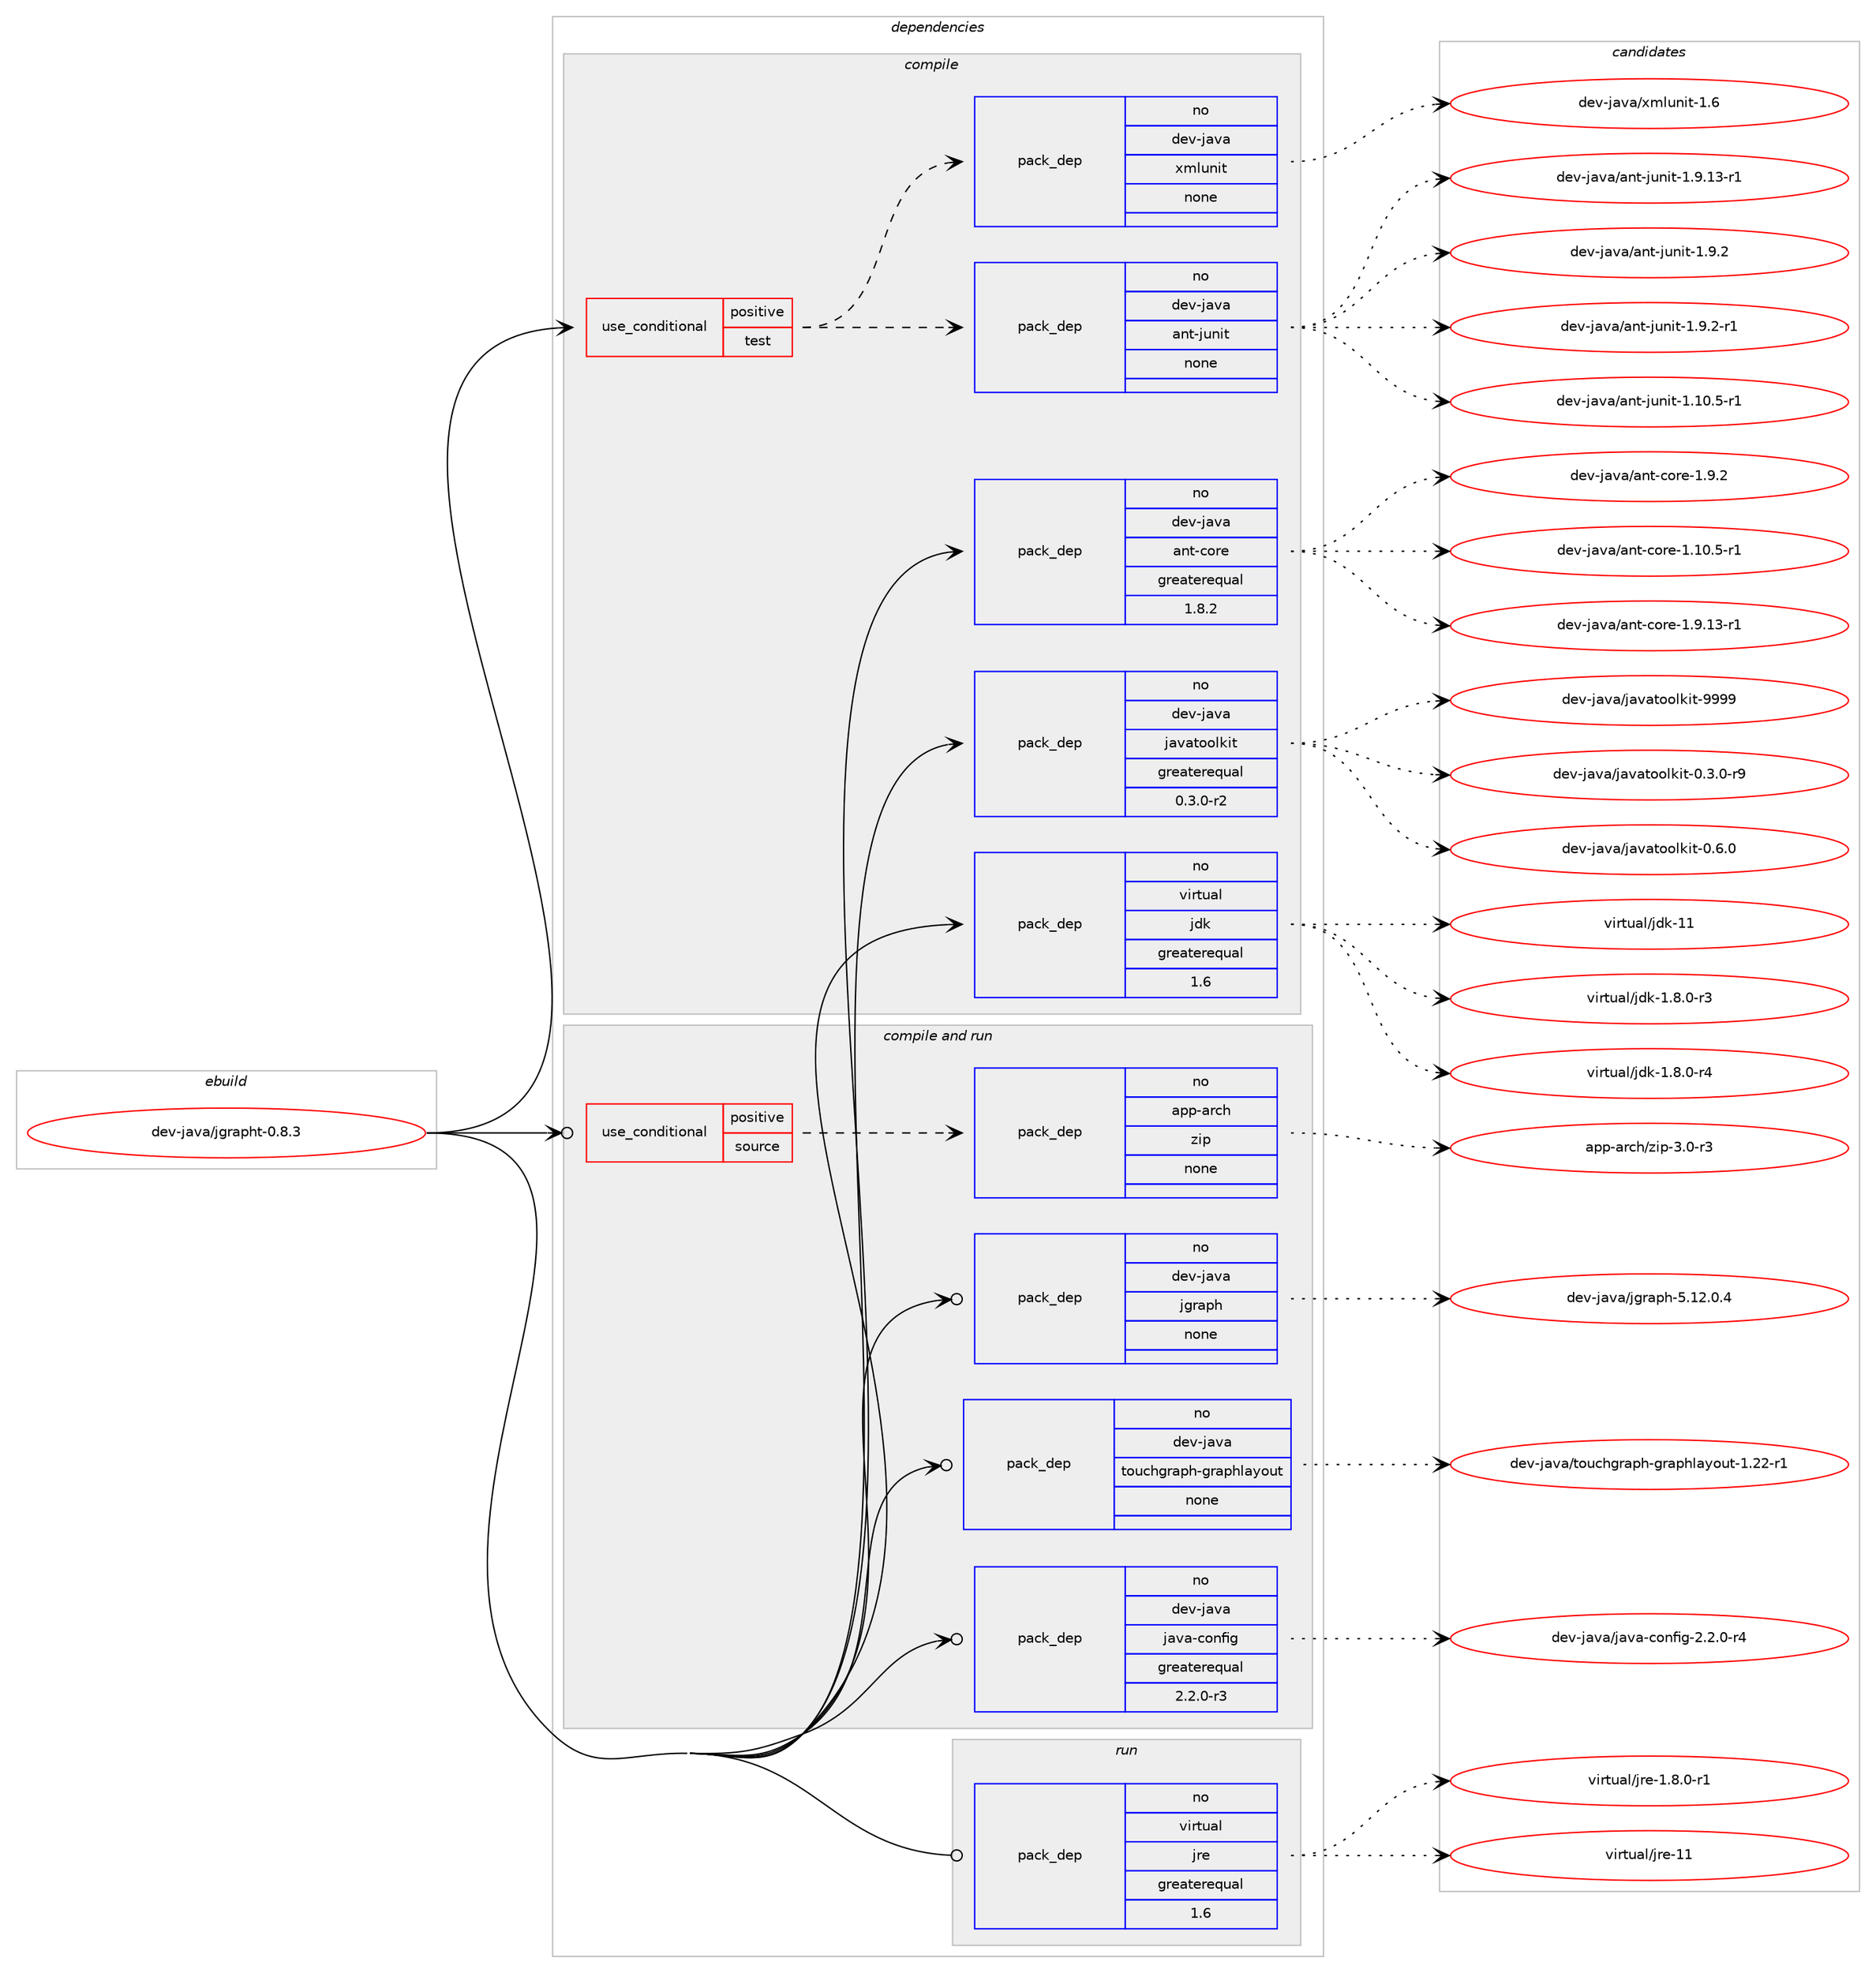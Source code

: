 digraph prolog {

# *************
# Graph options
# *************

newrank=true;
concentrate=true;
compound=true;
graph [rankdir=LR,fontname=Helvetica,fontsize=10,ranksep=1.5];#, ranksep=2.5, nodesep=0.2];
edge  [arrowhead=vee];
node  [fontname=Helvetica,fontsize=10];

# **********
# The ebuild
# **********

subgraph cluster_leftcol {
color=gray;
rank=same;
label=<<i>ebuild</i>>;
id [label="dev-java/jgrapht-0.8.3", color=red, width=4, href="../dev-java/jgrapht-0.8.3.svg"];
}

# ****************
# The dependencies
# ****************

subgraph cluster_midcol {
color=gray;
label=<<i>dependencies</i>>;
subgraph cluster_compile {
fillcolor="#eeeeee";
style=filled;
label=<<i>compile</i>>;
subgraph cond362938 {
dependency1354250 [label=<<TABLE BORDER="0" CELLBORDER="1" CELLSPACING="0" CELLPADDING="4"><TR><TD ROWSPAN="3" CELLPADDING="10">use_conditional</TD></TR><TR><TD>positive</TD></TR><TR><TD>test</TD></TR></TABLE>>, shape=none, color=red];
subgraph pack968874 {
dependency1354251 [label=<<TABLE BORDER="0" CELLBORDER="1" CELLSPACING="0" CELLPADDING="4" WIDTH="220"><TR><TD ROWSPAN="6" CELLPADDING="30">pack_dep</TD></TR><TR><TD WIDTH="110">no</TD></TR><TR><TD>dev-java</TD></TR><TR><TD>ant-junit</TD></TR><TR><TD>none</TD></TR><TR><TD></TD></TR></TABLE>>, shape=none, color=blue];
}
dependency1354250:e -> dependency1354251:w [weight=20,style="dashed",arrowhead="vee"];
subgraph pack968875 {
dependency1354252 [label=<<TABLE BORDER="0" CELLBORDER="1" CELLSPACING="0" CELLPADDING="4" WIDTH="220"><TR><TD ROWSPAN="6" CELLPADDING="30">pack_dep</TD></TR><TR><TD WIDTH="110">no</TD></TR><TR><TD>dev-java</TD></TR><TR><TD>xmlunit</TD></TR><TR><TD>none</TD></TR><TR><TD></TD></TR></TABLE>>, shape=none, color=blue];
}
dependency1354250:e -> dependency1354252:w [weight=20,style="dashed",arrowhead="vee"];
}
id:e -> dependency1354250:w [weight=20,style="solid",arrowhead="vee"];
subgraph pack968876 {
dependency1354253 [label=<<TABLE BORDER="0" CELLBORDER="1" CELLSPACING="0" CELLPADDING="4" WIDTH="220"><TR><TD ROWSPAN="6" CELLPADDING="30">pack_dep</TD></TR><TR><TD WIDTH="110">no</TD></TR><TR><TD>dev-java</TD></TR><TR><TD>ant-core</TD></TR><TR><TD>greaterequal</TD></TR><TR><TD>1.8.2</TD></TR></TABLE>>, shape=none, color=blue];
}
id:e -> dependency1354253:w [weight=20,style="solid",arrowhead="vee"];
subgraph pack968877 {
dependency1354254 [label=<<TABLE BORDER="0" CELLBORDER="1" CELLSPACING="0" CELLPADDING="4" WIDTH="220"><TR><TD ROWSPAN="6" CELLPADDING="30">pack_dep</TD></TR><TR><TD WIDTH="110">no</TD></TR><TR><TD>dev-java</TD></TR><TR><TD>javatoolkit</TD></TR><TR><TD>greaterequal</TD></TR><TR><TD>0.3.0-r2</TD></TR></TABLE>>, shape=none, color=blue];
}
id:e -> dependency1354254:w [weight=20,style="solid",arrowhead="vee"];
subgraph pack968878 {
dependency1354255 [label=<<TABLE BORDER="0" CELLBORDER="1" CELLSPACING="0" CELLPADDING="4" WIDTH="220"><TR><TD ROWSPAN="6" CELLPADDING="30">pack_dep</TD></TR><TR><TD WIDTH="110">no</TD></TR><TR><TD>virtual</TD></TR><TR><TD>jdk</TD></TR><TR><TD>greaterequal</TD></TR><TR><TD>1.6</TD></TR></TABLE>>, shape=none, color=blue];
}
id:e -> dependency1354255:w [weight=20,style="solid",arrowhead="vee"];
}
subgraph cluster_compileandrun {
fillcolor="#eeeeee";
style=filled;
label=<<i>compile and run</i>>;
subgraph cond362939 {
dependency1354256 [label=<<TABLE BORDER="0" CELLBORDER="1" CELLSPACING="0" CELLPADDING="4"><TR><TD ROWSPAN="3" CELLPADDING="10">use_conditional</TD></TR><TR><TD>positive</TD></TR><TR><TD>source</TD></TR></TABLE>>, shape=none, color=red];
subgraph pack968879 {
dependency1354257 [label=<<TABLE BORDER="0" CELLBORDER="1" CELLSPACING="0" CELLPADDING="4" WIDTH="220"><TR><TD ROWSPAN="6" CELLPADDING="30">pack_dep</TD></TR><TR><TD WIDTH="110">no</TD></TR><TR><TD>app-arch</TD></TR><TR><TD>zip</TD></TR><TR><TD>none</TD></TR><TR><TD></TD></TR></TABLE>>, shape=none, color=blue];
}
dependency1354256:e -> dependency1354257:w [weight=20,style="dashed",arrowhead="vee"];
}
id:e -> dependency1354256:w [weight=20,style="solid",arrowhead="odotvee"];
subgraph pack968880 {
dependency1354258 [label=<<TABLE BORDER="0" CELLBORDER="1" CELLSPACING="0" CELLPADDING="4" WIDTH="220"><TR><TD ROWSPAN="6" CELLPADDING="30">pack_dep</TD></TR><TR><TD WIDTH="110">no</TD></TR><TR><TD>dev-java</TD></TR><TR><TD>java-config</TD></TR><TR><TD>greaterequal</TD></TR><TR><TD>2.2.0-r3</TD></TR></TABLE>>, shape=none, color=blue];
}
id:e -> dependency1354258:w [weight=20,style="solid",arrowhead="odotvee"];
subgraph pack968881 {
dependency1354259 [label=<<TABLE BORDER="0" CELLBORDER="1" CELLSPACING="0" CELLPADDING="4" WIDTH="220"><TR><TD ROWSPAN="6" CELLPADDING="30">pack_dep</TD></TR><TR><TD WIDTH="110">no</TD></TR><TR><TD>dev-java</TD></TR><TR><TD>jgraph</TD></TR><TR><TD>none</TD></TR><TR><TD></TD></TR></TABLE>>, shape=none, color=blue];
}
id:e -> dependency1354259:w [weight=20,style="solid",arrowhead="odotvee"];
subgraph pack968882 {
dependency1354260 [label=<<TABLE BORDER="0" CELLBORDER="1" CELLSPACING="0" CELLPADDING="4" WIDTH="220"><TR><TD ROWSPAN="6" CELLPADDING="30">pack_dep</TD></TR><TR><TD WIDTH="110">no</TD></TR><TR><TD>dev-java</TD></TR><TR><TD>touchgraph-graphlayout</TD></TR><TR><TD>none</TD></TR><TR><TD></TD></TR></TABLE>>, shape=none, color=blue];
}
id:e -> dependency1354260:w [weight=20,style="solid",arrowhead="odotvee"];
}
subgraph cluster_run {
fillcolor="#eeeeee";
style=filled;
label=<<i>run</i>>;
subgraph pack968883 {
dependency1354261 [label=<<TABLE BORDER="0" CELLBORDER="1" CELLSPACING="0" CELLPADDING="4" WIDTH="220"><TR><TD ROWSPAN="6" CELLPADDING="30">pack_dep</TD></TR><TR><TD WIDTH="110">no</TD></TR><TR><TD>virtual</TD></TR><TR><TD>jre</TD></TR><TR><TD>greaterequal</TD></TR><TR><TD>1.6</TD></TR></TABLE>>, shape=none, color=blue];
}
id:e -> dependency1354261:w [weight=20,style="solid",arrowhead="odot"];
}
}

# **************
# The candidates
# **************

subgraph cluster_choices {
rank=same;
color=gray;
label=<<i>candidates</i>>;

subgraph choice968874 {
color=black;
nodesep=1;
choice100101118451069711897479711011645106117110105116454946494846534511449 [label="dev-java/ant-junit-1.10.5-r1", color=red, width=4,href="../dev-java/ant-junit-1.10.5-r1.svg"];
choice100101118451069711897479711011645106117110105116454946574649514511449 [label="dev-java/ant-junit-1.9.13-r1", color=red, width=4,href="../dev-java/ant-junit-1.9.13-r1.svg"];
choice100101118451069711897479711011645106117110105116454946574650 [label="dev-java/ant-junit-1.9.2", color=red, width=4,href="../dev-java/ant-junit-1.9.2.svg"];
choice1001011184510697118974797110116451061171101051164549465746504511449 [label="dev-java/ant-junit-1.9.2-r1", color=red, width=4,href="../dev-java/ant-junit-1.9.2-r1.svg"];
dependency1354251:e -> choice100101118451069711897479711011645106117110105116454946494846534511449:w [style=dotted,weight="100"];
dependency1354251:e -> choice100101118451069711897479711011645106117110105116454946574649514511449:w [style=dotted,weight="100"];
dependency1354251:e -> choice100101118451069711897479711011645106117110105116454946574650:w [style=dotted,weight="100"];
dependency1354251:e -> choice1001011184510697118974797110116451061171101051164549465746504511449:w [style=dotted,weight="100"];
}
subgraph choice968875 {
color=black;
nodesep=1;
choice1001011184510697118974712010910811711010511645494654 [label="dev-java/xmlunit-1.6", color=red, width=4,href="../dev-java/xmlunit-1.6.svg"];
dependency1354252:e -> choice1001011184510697118974712010910811711010511645494654:w [style=dotted,weight="100"];
}
subgraph choice968876 {
color=black;
nodesep=1;
choice10010111845106971189747971101164599111114101454946494846534511449 [label="dev-java/ant-core-1.10.5-r1", color=red, width=4,href="../dev-java/ant-core-1.10.5-r1.svg"];
choice10010111845106971189747971101164599111114101454946574649514511449 [label="dev-java/ant-core-1.9.13-r1", color=red, width=4,href="../dev-java/ant-core-1.9.13-r1.svg"];
choice10010111845106971189747971101164599111114101454946574650 [label="dev-java/ant-core-1.9.2", color=red, width=4,href="../dev-java/ant-core-1.9.2.svg"];
dependency1354253:e -> choice10010111845106971189747971101164599111114101454946494846534511449:w [style=dotted,weight="100"];
dependency1354253:e -> choice10010111845106971189747971101164599111114101454946574649514511449:w [style=dotted,weight="100"];
dependency1354253:e -> choice10010111845106971189747971101164599111114101454946574650:w [style=dotted,weight="100"];
}
subgraph choice968877 {
color=black;
nodesep=1;
choice1001011184510697118974710697118971161111111081071051164548465146484511457 [label="dev-java/javatoolkit-0.3.0-r9", color=red, width=4,href="../dev-java/javatoolkit-0.3.0-r9.svg"];
choice100101118451069711897471069711897116111111108107105116454846544648 [label="dev-java/javatoolkit-0.6.0", color=red, width=4,href="../dev-java/javatoolkit-0.6.0.svg"];
choice1001011184510697118974710697118971161111111081071051164557575757 [label="dev-java/javatoolkit-9999", color=red, width=4,href="../dev-java/javatoolkit-9999.svg"];
dependency1354254:e -> choice1001011184510697118974710697118971161111111081071051164548465146484511457:w [style=dotted,weight="100"];
dependency1354254:e -> choice100101118451069711897471069711897116111111108107105116454846544648:w [style=dotted,weight="100"];
dependency1354254:e -> choice1001011184510697118974710697118971161111111081071051164557575757:w [style=dotted,weight="100"];
}
subgraph choice968878 {
color=black;
nodesep=1;
choice11810511411611797108471061001074549465646484511451 [label="virtual/jdk-1.8.0-r3", color=red, width=4,href="../virtual/jdk-1.8.0-r3.svg"];
choice11810511411611797108471061001074549465646484511452 [label="virtual/jdk-1.8.0-r4", color=red, width=4,href="../virtual/jdk-1.8.0-r4.svg"];
choice1181051141161179710847106100107454949 [label="virtual/jdk-11", color=red, width=4,href="../virtual/jdk-11.svg"];
dependency1354255:e -> choice11810511411611797108471061001074549465646484511451:w [style=dotted,weight="100"];
dependency1354255:e -> choice11810511411611797108471061001074549465646484511452:w [style=dotted,weight="100"];
dependency1354255:e -> choice1181051141161179710847106100107454949:w [style=dotted,weight="100"];
}
subgraph choice968879 {
color=black;
nodesep=1;
choice9711211245971149910447122105112455146484511451 [label="app-arch/zip-3.0-r3", color=red, width=4,href="../app-arch/zip-3.0-r3.svg"];
dependency1354257:e -> choice9711211245971149910447122105112455146484511451:w [style=dotted,weight="100"];
}
subgraph choice968880 {
color=black;
nodesep=1;
choice10010111845106971189747106971189745991111101021051034550465046484511452 [label="dev-java/java-config-2.2.0-r4", color=red, width=4,href="../dev-java/java-config-2.2.0-r4.svg"];
dependency1354258:e -> choice10010111845106971189747106971189745991111101021051034550465046484511452:w [style=dotted,weight="100"];
}
subgraph choice968881 {
color=black;
nodesep=1;
choice1001011184510697118974710610311497112104455346495046484652 [label="dev-java/jgraph-5.12.0.4", color=red, width=4,href="../dev-java/jgraph-5.12.0.4.svg"];
dependency1354259:e -> choice1001011184510697118974710610311497112104455346495046484652:w [style=dotted,weight="100"];
}
subgraph choice968882 {
color=black;
nodesep=1;
choice10010111845106971189747116111117991041031149711210445103114971121041089712111111711645494650504511449 [label="dev-java/touchgraph-graphlayout-1.22-r1", color=red, width=4,href="../dev-java/touchgraph-graphlayout-1.22-r1.svg"];
dependency1354260:e -> choice10010111845106971189747116111117991041031149711210445103114971121041089712111111711645494650504511449:w [style=dotted,weight="100"];
}
subgraph choice968883 {
color=black;
nodesep=1;
choice11810511411611797108471061141014549465646484511449 [label="virtual/jre-1.8.0-r1", color=red, width=4,href="../virtual/jre-1.8.0-r1.svg"];
choice1181051141161179710847106114101454949 [label="virtual/jre-11", color=red, width=4,href="../virtual/jre-11.svg"];
dependency1354261:e -> choice11810511411611797108471061141014549465646484511449:w [style=dotted,weight="100"];
dependency1354261:e -> choice1181051141161179710847106114101454949:w [style=dotted,weight="100"];
}
}

}
